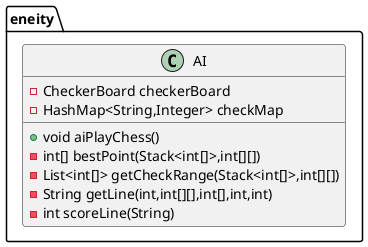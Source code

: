 @startuml
class eneity.AI {
- CheckerBoard checkerBoard
- HashMap<String,Integer> checkMap
+ void aiPlayChess()
- int[] bestPoint(Stack<int[]>,int[][])
- List<int[]> getCheckRange(Stack<int[]>,int[][])
- String getLine(int,int[][],int[],int,int)
- int scoreLine(String)
}
@enduml